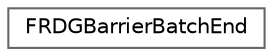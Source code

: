 digraph "Graphical Class Hierarchy"
{
 // INTERACTIVE_SVG=YES
 // LATEX_PDF_SIZE
  bgcolor="transparent";
  edge [fontname=Helvetica,fontsize=10,labelfontname=Helvetica,labelfontsize=10];
  node [fontname=Helvetica,fontsize=10,shape=box,height=0.2,width=0.4];
  rankdir="LR";
  Node0 [id="Node000000",label="FRDGBarrierBatchEnd",height=0.2,width=0.4,color="grey40", fillcolor="white", style="filled",URL="$d6/d29/classFRDGBarrierBatchEnd.html",tooltip=" "];
}
